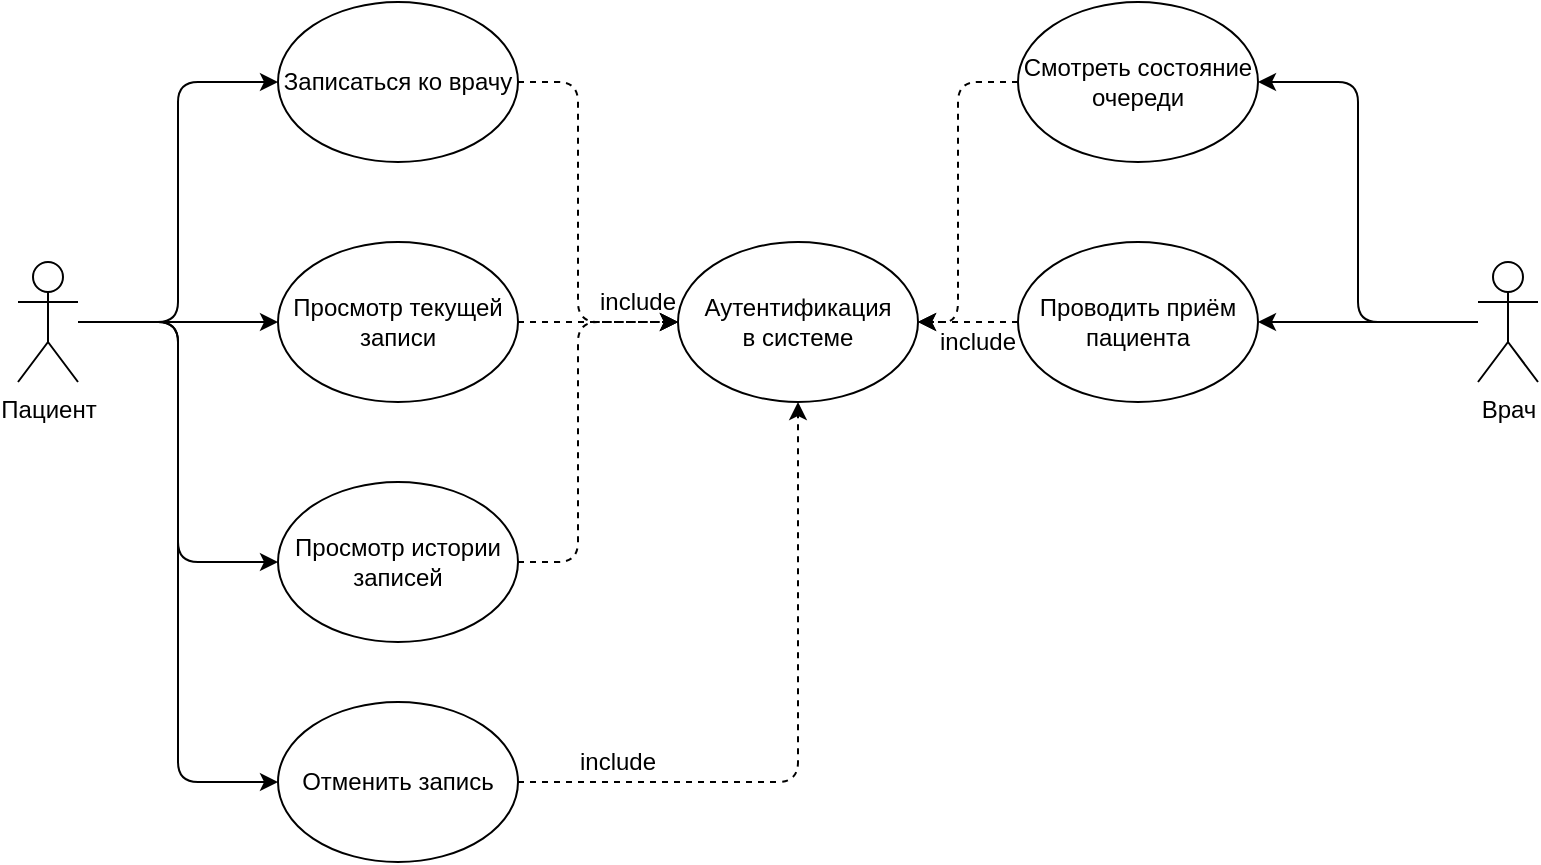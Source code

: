 <mxfile version="14.8.0" type="device"><diagram id="qlWBcOWtWwkv-oUIWSxP" name="Page-1"><mxGraphModel dx="1422" dy="703" grid="1" gridSize="10" guides="1" tooltips="1" connect="1" arrows="1" fold="1" page="1" pageScale="1" pageWidth="827" pageHeight="1169" math="0" shadow="0"><root><mxCell id="0"/><mxCell id="1" parent="0"/><mxCell id="qSiafkOch2l1brM6pBDA-1" value="Пациент" style="shape=umlActor;verticalLabelPosition=bottom;verticalAlign=top;html=1;" vertex="1" parent="1"><mxGeometry x="40" y="210" width="30" height="60" as="geometry"/></mxCell><mxCell id="qSiafkOch2l1brM6pBDA-2" value="Врач" style="shape=umlActor;verticalLabelPosition=bottom;verticalAlign=top;html=1;" vertex="1" parent="1"><mxGeometry x="770" y="210" width="30" height="60" as="geometry"/></mxCell><mxCell id="qSiafkOch2l1brM6pBDA-3" value="Записаться ко врачу" style="ellipse;whiteSpace=wrap;html=1;verticalAlign=middle;align=center;" vertex="1" parent="1"><mxGeometry x="170" y="80" width="120" height="80" as="geometry"/></mxCell><mxCell id="qSiafkOch2l1brM6pBDA-4" value="Просмотр текущей записи" style="ellipse;whiteSpace=wrap;html=1;verticalAlign=middle;align=center;" vertex="1" parent="1"><mxGeometry x="170" y="200" width="120" height="80" as="geometry"/></mxCell><mxCell id="qSiafkOch2l1brM6pBDA-5" value="Просмотр истории записей" style="ellipse;whiteSpace=wrap;html=1;verticalAlign=middle;align=center;" vertex="1" parent="1"><mxGeometry x="170" y="320" width="120" height="80" as="geometry"/></mxCell><mxCell id="qSiafkOch2l1brM6pBDA-6" value="" style="endArrow=classic;html=1;entryX=0;entryY=0.5;entryDx=0;entryDy=0;" edge="1" parent="1" target="qSiafkOch2l1brM6pBDA-3"><mxGeometry width="50" height="50" relative="1" as="geometry"><mxPoint x="90" y="240" as="sourcePoint"/><mxPoint x="410" y="210" as="targetPoint"/><Array as="points"><mxPoint x="120" y="240"/><mxPoint x="120" y="120"/></Array></mxGeometry></mxCell><mxCell id="qSiafkOch2l1brM6pBDA-7" value="" style="endArrow=classic;html=1;entryX=0;entryY=0.5;entryDx=0;entryDy=0;" edge="1" parent="1" target="qSiafkOch2l1brM6pBDA-4"><mxGeometry width="50" height="50" relative="1" as="geometry"><mxPoint x="90" y="240" as="sourcePoint"/><mxPoint x="410" y="210" as="targetPoint"/></mxGeometry></mxCell><mxCell id="qSiafkOch2l1brM6pBDA-8" value="" style="endArrow=classic;html=1;entryX=0;entryY=0.5;entryDx=0;entryDy=0;" edge="1" parent="1" target="qSiafkOch2l1brM6pBDA-5"><mxGeometry width="50" height="50" relative="1" as="geometry"><mxPoint x="70" y="240" as="sourcePoint"/><mxPoint x="410" y="210" as="targetPoint"/><Array as="points"><mxPoint x="120" y="240"/><mxPoint x="120" y="360"/></Array></mxGeometry></mxCell><mxCell id="qSiafkOch2l1brM6pBDA-9" value="Смотреть состояние очереди" style="ellipse;whiteSpace=wrap;html=1;verticalAlign=middle;align=center;" vertex="1" parent="1"><mxGeometry x="540" y="80" width="120" height="80" as="geometry"/></mxCell><mxCell id="qSiafkOch2l1brM6pBDA-10" value="Проводить приём пациента" style="ellipse;whiteSpace=wrap;html=1;verticalAlign=middle;align=center;" vertex="1" parent="1"><mxGeometry x="540" y="200" width="120" height="80" as="geometry"/></mxCell><mxCell id="qSiafkOch2l1brM6pBDA-11" value="" style="endArrow=classic;html=1;entryX=1;entryY=0.5;entryDx=0;entryDy=0;" edge="1" parent="1" source="qSiafkOch2l1brM6pBDA-2" target="qSiafkOch2l1brM6pBDA-10"><mxGeometry width="50" height="50" relative="1" as="geometry"><mxPoint x="690" y="240" as="sourcePoint"/><mxPoint x="610" y="210" as="targetPoint"/></mxGeometry></mxCell><mxCell id="qSiafkOch2l1brM6pBDA-12" value="" style="endArrow=classic;html=1;entryX=1;entryY=0.5;entryDx=0;entryDy=0;" edge="1" parent="1" target="qSiafkOch2l1brM6pBDA-9"><mxGeometry width="50" height="50" relative="1" as="geometry"><mxPoint x="770" y="240" as="sourcePoint"/><mxPoint x="610" y="210" as="targetPoint"/><Array as="points"><mxPoint x="710" y="240"/><mxPoint x="710" y="120"/></Array></mxGeometry></mxCell><mxCell id="qSiafkOch2l1brM6pBDA-15" value="Аутентификация&lt;br&gt;в системе" style="ellipse;whiteSpace=wrap;html=1;verticalAlign=middle;align=center;" vertex="1" parent="1"><mxGeometry x="370" y="200" width="120" height="80" as="geometry"/></mxCell><mxCell id="qSiafkOch2l1brM6pBDA-17" value="" style="endArrow=classic;html=1;dashed=1;entryX=0;entryY=0.5;entryDx=0;entryDy=0;exitX=1;exitY=0.5;exitDx=0;exitDy=0;" edge="1" parent="1" source="qSiafkOch2l1brM6pBDA-3" target="qSiafkOch2l1brM6pBDA-15"><mxGeometry width="50" height="50" relative="1" as="geometry"><mxPoint x="300" y="120" as="sourcePoint"/><mxPoint x="440" y="200" as="targetPoint"/><Array as="points"><mxPoint x="320" y="120"/><mxPoint x="320" y="210"/><mxPoint x="320" y="240"/></Array></mxGeometry></mxCell><mxCell id="qSiafkOch2l1brM6pBDA-19" value="include" style="text;html=1;strokeColor=none;fillColor=none;align=center;verticalAlign=middle;whiteSpace=wrap;rounded=0;" vertex="1" parent="1"><mxGeometry x="330" y="220" width="40" height="20" as="geometry"/></mxCell><mxCell id="qSiafkOch2l1brM6pBDA-22" value="" style="endArrow=classic;html=1;dashed=1;exitX=1;exitY=0.5;exitDx=0;exitDy=0;entryX=0;entryY=0.5;entryDx=0;entryDy=0;" edge="1" parent="1" source="qSiafkOch2l1brM6pBDA-4" target="qSiafkOch2l1brM6pBDA-15"><mxGeometry width="50" height="50" relative="1" as="geometry"><mxPoint x="390" y="250" as="sourcePoint"/><mxPoint x="440" y="200" as="targetPoint"/></mxGeometry></mxCell><mxCell id="qSiafkOch2l1brM6pBDA-24" value="" style="endArrow=classic;html=1;dashed=1;exitX=1;exitY=0.5;exitDx=0;exitDy=0;entryX=1;entryY=1;entryDx=0;entryDy=0;" edge="1" parent="1" source="qSiafkOch2l1brM6pBDA-5" target="qSiafkOch2l1brM6pBDA-19"><mxGeometry width="50" height="50" relative="1" as="geometry"><mxPoint x="390" y="250" as="sourcePoint"/><mxPoint x="440" y="200" as="targetPoint"/><Array as="points"><mxPoint x="320" y="360"/><mxPoint x="320" y="240"/></Array></mxGeometry></mxCell><mxCell id="qSiafkOch2l1brM6pBDA-25" value="" style="endArrow=classic;html=1;dashed=1;exitX=0;exitY=0.5;exitDx=0;exitDy=0;entryX=1;entryY=0.5;entryDx=0;entryDy=0;" edge="1" parent="1" source="qSiafkOch2l1brM6pBDA-9" target="qSiafkOch2l1brM6pBDA-15"><mxGeometry width="50" height="50" relative="1" as="geometry"><mxPoint x="390" y="250" as="sourcePoint"/><mxPoint x="440" y="200" as="targetPoint"/><Array as="points"><mxPoint x="510" y="120"/><mxPoint x="510" y="240"/></Array></mxGeometry></mxCell><mxCell id="qSiafkOch2l1brM6pBDA-26" value="" style="endArrow=classic;html=1;dashed=1;exitX=0;exitY=0.5;exitDx=0;exitDy=0;entryX=1;entryY=0.5;entryDx=0;entryDy=0;" edge="1" parent="1" source="qSiafkOch2l1brM6pBDA-10" target="qSiafkOch2l1brM6pBDA-15"><mxGeometry width="50" height="50" relative="1" as="geometry"><mxPoint x="390" y="250" as="sourcePoint"/><mxPoint x="440" y="200" as="targetPoint"/></mxGeometry></mxCell><mxCell id="qSiafkOch2l1brM6pBDA-27" value="include" style="text;html=1;strokeColor=none;fillColor=none;align=center;verticalAlign=middle;whiteSpace=wrap;rounded=0;" vertex="1" parent="1"><mxGeometry x="500" y="240" width="40" height="20" as="geometry"/></mxCell><mxCell id="qSiafkOch2l1brM6pBDA-28" value="Отменить запись" style="ellipse;whiteSpace=wrap;html=1;verticalAlign=middle;align=center;" vertex="1" parent="1"><mxGeometry x="170" y="430" width="120" height="80" as="geometry"/></mxCell><mxCell id="qSiafkOch2l1brM6pBDA-29" value="" style="endArrow=classic;html=1;entryX=0;entryY=0.5;entryDx=0;entryDy=0;" edge="1" parent="1" target="qSiafkOch2l1brM6pBDA-28"><mxGeometry width="50" height="50" relative="1" as="geometry"><mxPoint x="70" y="240" as="sourcePoint"/><mxPoint x="440" y="360" as="targetPoint"/><Array as="points"><mxPoint x="120" y="240"/><mxPoint x="120" y="470"/></Array></mxGeometry></mxCell><mxCell id="qSiafkOch2l1brM6pBDA-30" value="" style="endArrow=classic;html=1;exitX=1;exitY=0.5;exitDx=0;exitDy=0;entryX=0.5;entryY=1;entryDx=0;entryDy=0;dashed=1;" edge="1" parent="1" source="qSiafkOch2l1brM6pBDA-28" target="qSiafkOch2l1brM6pBDA-15"><mxGeometry width="50" height="50" relative="1" as="geometry"><mxPoint x="390" y="420" as="sourcePoint"/><mxPoint x="440" y="370" as="targetPoint"/><Array as="points"><mxPoint x="430" y="470"/></Array></mxGeometry></mxCell><mxCell id="qSiafkOch2l1brM6pBDA-31" value="include" style="text;html=1;strokeColor=none;fillColor=none;align=center;verticalAlign=middle;whiteSpace=wrap;rounded=0;" vertex="1" parent="1"><mxGeometry x="320" y="450" width="40" height="20" as="geometry"/></mxCell></root></mxGraphModel></diagram></mxfile>